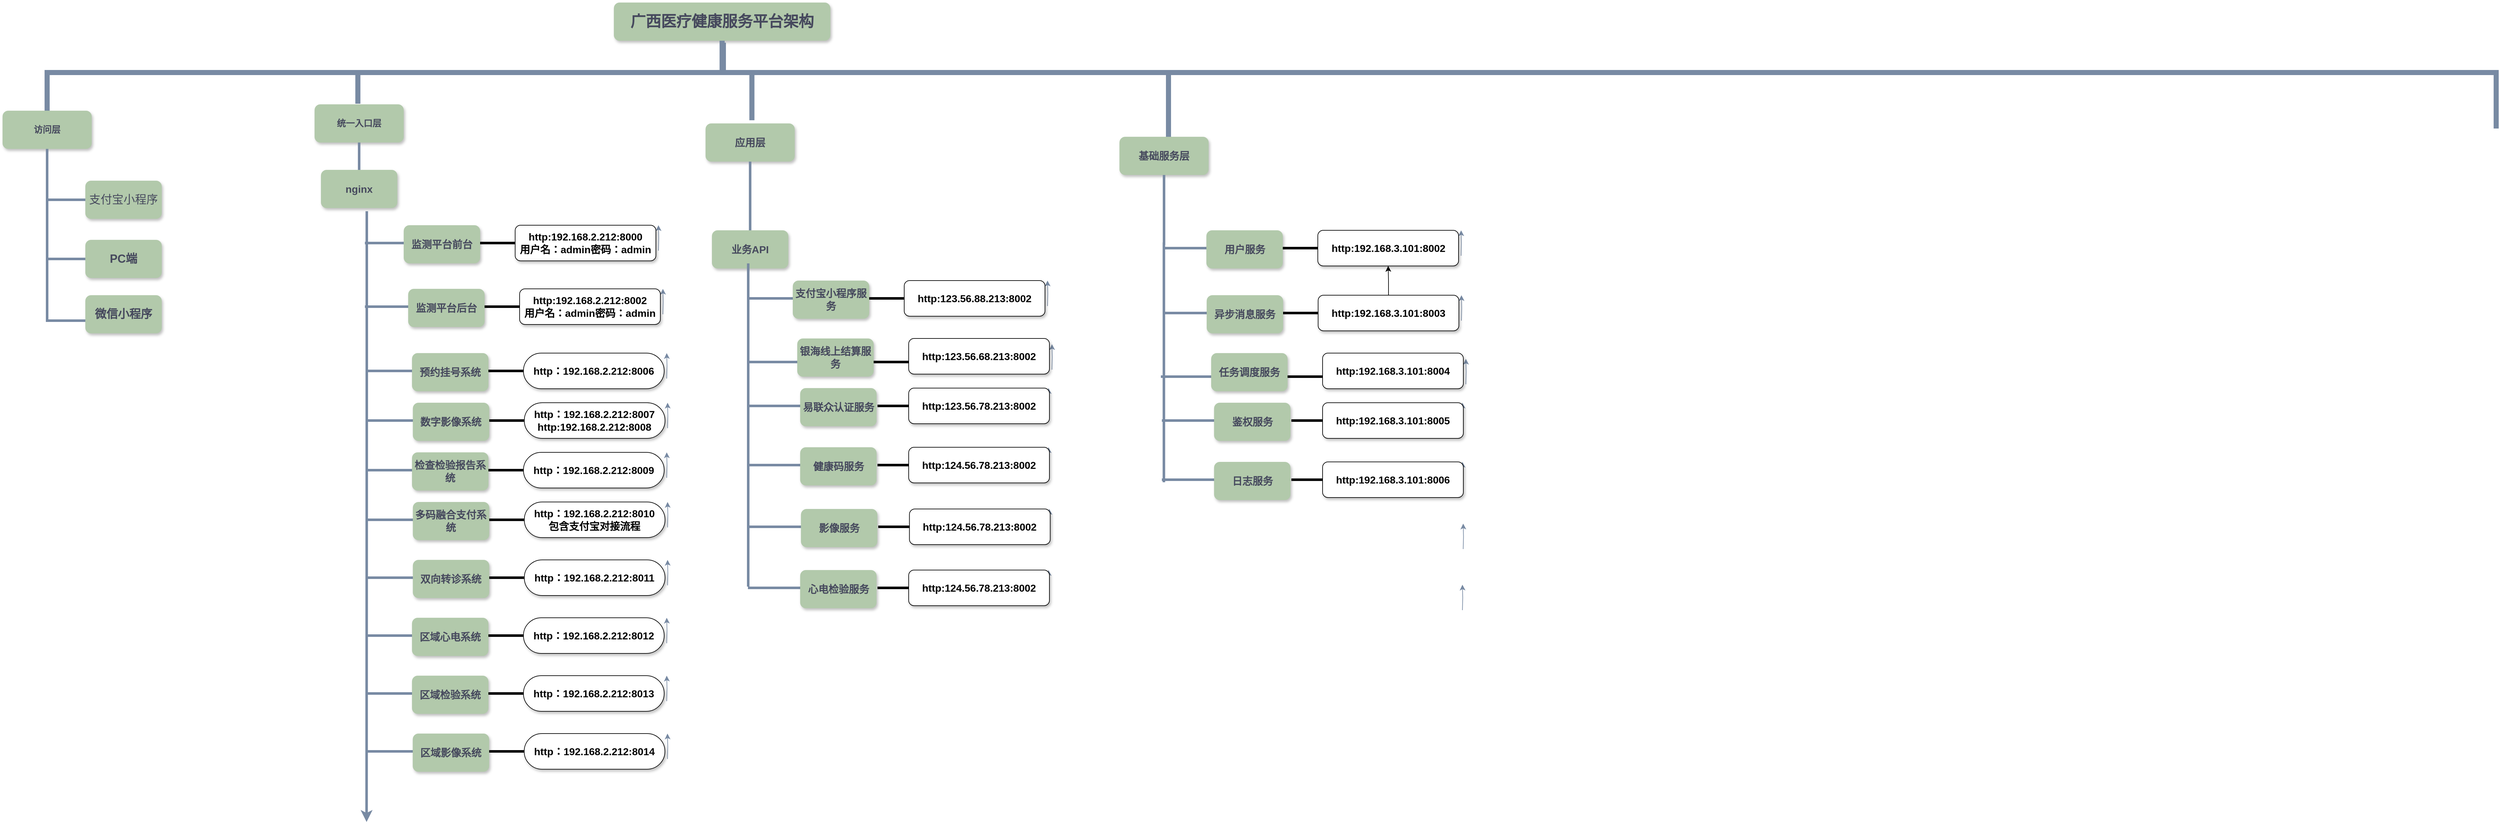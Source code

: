 <mxfile version="13.9.9" type="github">
  <diagram name="Page-1" id="64c3da0e-402f-94eb-ee01-a36477274f13">
    <mxGraphModel dx="2844" dy="1524" grid="1" gridSize="13" guides="1" tooltips="1" connect="1" arrows="1" fold="1" page="1" pageScale="1" pageWidth="1169" pageHeight="826" math="0" shadow="0">
      <root>
        <mxCell id="0" />
        <mxCell id="1" parent="0" />
        <mxCell id="2" value="广西医疗健康服务平台架构" style="whiteSpace=wrap;rounded=1;shadow=1;fillColor=#B2C9AB;strokeColor=none;fontColor=#46495D;fontStyle=1;fontSize=24" parent="1" vertex="1">
          <mxGeometry x="1000" y="10" width="340" height="60" as="geometry" />
        </mxCell>
        <mxCell id="3" value="访问层" style="whiteSpace=wrap;rounded=1;fillColor=#B2C9AB;strokeColor=none;shadow=1;fontColor=#46495D;fontStyle=1;fontSize=14" parent="1" vertex="1">
          <mxGeometry x="40" y="180" width="140" height="60" as="geometry" />
        </mxCell>
        <mxCell id="4" value="统一入口层" style="whiteSpace=wrap;rounded=1;fillColor=#B2C9AB;strokeColor=none;shadow=1;fontColor=#46495D;fontStyle=1;fontSize=14" parent="1" vertex="1">
          <mxGeometry x="530" y="170.0" width="140" height="60" as="geometry" />
        </mxCell>
        <mxCell id="23" value="支付宝小程序" style="whiteSpace=wrap;rounded=1;fillColor=#B2C9AB;strokeColor=none;shadow=1;fontColor=#46495D;fontStyle=0;fontSize=18;" parent="1" vertex="1">
          <mxGeometry x="170.0" y="290.0" width="120" height="60" as="geometry" />
        </mxCell>
        <mxCell id="24" value="PC端" style="whiteSpace=wrap;rounded=1;fillColor=#B2C9AB;strokeColor=none;shadow=1;fontColor=#46495D;fontStyle=1;fontSize=18;" parent="1" vertex="1">
          <mxGeometry x="170.0" y="383.0" width="120" height="60" as="geometry" />
        </mxCell>
        <mxCell id="26" value="微信小程序" style="whiteSpace=wrap;rounded=1;fillColor=#B2C9AB;strokeColor=none;shadow=1;fontColor=#46495D;fontStyle=1;fontSize=18;" parent="1" vertex="1">
          <mxGeometry x="170.0" y="470.0" width="120" height="60" as="geometry" />
        </mxCell>
        <mxCell id="43" value="nginx" style="whiteSpace=wrap;rounded=1;fillColor=#B2C9AB;strokeColor=none;shadow=1;fontColor=#46495D;fontStyle=1;fontSize=16;" parent="1" vertex="1">
          <mxGeometry x="540.0" y="273.0" width="120" height="60" as="geometry" />
        </mxCell>
        <mxCell id="103" value="" style="edgeStyle=elbowEdgeStyle;elbow=vertical;rounded=0;fontColor=#46495D;endArrow=none;endFill=0;strokeWidth=4;strokeColor=#788AA3;" parent="1" source="3" edge="1">
          <mxGeometry width="100" height="100" relative="1" as="geometry">
            <mxPoint x="20" y="290" as="sourcePoint" />
            <mxPoint x="110" y="360" as="targetPoint" />
          </mxGeometry>
        </mxCell>
        <mxCell id="105" value="" style="edgeStyle=elbowEdgeStyle;elbow=horizontal;rounded=0;fontColor=#46495D;endArrow=none;endFill=0;strokeWidth=4;strokeColor=#788AA3;" parent="1" target="23" edge="1">
          <mxGeometry width="100" height="100" relative="1" as="geometry">
            <mxPoint x="110" y="360" as="sourcePoint" />
            <mxPoint x="110" y="380" as="targetPoint" />
            <Array as="points">
              <mxPoint x="110" y="430" />
              <mxPoint x="50" y="380" />
            </Array>
          </mxGeometry>
        </mxCell>
        <mxCell id="106" value="" style="edgeStyle=elbowEdgeStyle;elbow=horizontal;rounded=0;fontColor=#46495D;endArrow=none;endFill=0;strokeWidth=4;strokeColor=#788AA3;" parent="1" target="24" edge="1">
          <mxGeometry width="100" height="100" relative="1" as="geometry">
            <mxPoint x="110" y="360" as="sourcePoint" />
            <mxPoint x="80" y="440" as="targetPoint" />
            <Array as="points">
              <mxPoint x="110" y="480" />
              <mxPoint x="50" y="400" />
            </Array>
          </mxGeometry>
        </mxCell>
        <mxCell id="109" value="" style="edgeStyle=elbowEdgeStyle;elbow=horizontal;rounded=0;fontColor=#46495D;endArrow=none;endFill=0;strokeWidth=4;strokeColor=#788AA3;" parent="1" target="26" edge="1">
          <mxGeometry width="100" height="100" relative="1" as="geometry">
            <mxPoint x="110" y="340" as="sourcePoint" />
            <mxPoint x="100" y="460" as="targetPoint" />
            <Array as="points">
              <mxPoint x="110" y="510" />
              <mxPoint x="50" y="410" />
            </Array>
          </mxGeometry>
        </mxCell>
        <mxCell id="116" value="" style="edgeStyle=elbowEdgeStyle;elbow=vertical;rounded=0;fontColor=#46495D;endArrow=none;endFill=0;strokeWidth=4;strokeColor=#788AA3;" parent="1" source="4" target="43" edge="1">
          <mxGeometry width="100" height="100" relative="1" as="geometry">
            <mxPoint x="240" y="240.0" as="sourcePoint" />
            <mxPoint x="140" y="310" as="targetPoint" />
          </mxGeometry>
        </mxCell>
        <mxCell id="D-E3E2ECpoi-iPH8ubSQ-251" value="" style="edgeStyle=orthogonalEdgeStyle;curved=0;rounded=1;sketch=0;orthogonalLoop=1;jettySize=auto;html=1;strokeColor=#788AA3;fillColor=#B2C9AB;fontSize=18;fontColor=#46495D;" parent="1" edge="1">
          <mxGeometry relative="1" as="geometry">
            <mxPoint x="1070.0" y="400" as="sourcePoint" />
            <mxPoint x="1070.0" y="360" as="targetPoint" />
          </mxGeometry>
        </mxCell>
        <mxCell id="229" value="" style="edgeStyle=elbowEdgeStyle;elbow=vertical;rounded=0;fontColor=#46495D;endArrow=none;endFill=0;strokeWidth=8;strokeColor=#788AA3;" parent="1" source="2" target="3" edge="1">
          <mxGeometry width="100" height="100" relative="1" as="geometry">
            <mxPoint x="540" y="140" as="sourcePoint" />
            <mxPoint x="640" y="40" as="targetPoint" />
            <Array as="points">
              <mxPoint x="637" y="120" />
            </Array>
          </mxGeometry>
        </mxCell>
        <mxCell id="234" value="" style="edgeStyle=elbowEdgeStyle;elbow=vertical;rounded=0;fontColor=#46495D;endArrow=none;endFill=0;strokeWidth=8;strokeColor=#788AA3;" parent="1" edge="1">
          <mxGeometry width="100" height="100" relative="1" as="geometry">
            <mxPoint x="1172" y="73" as="sourcePoint" />
            <mxPoint x="3956" y="208" as="targetPoint" />
            <Array as="points">
              <mxPoint x="1926" y="120" />
              <mxPoint x="2537" y="133" />
              <mxPoint x="2836" y="123" />
              <mxPoint x="1679" y="123" />
            </Array>
          </mxGeometry>
        </mxCell>
        <mxCell id="D-E3E2ECpoi-iPH8ubSQ-250" value="" style="edgeStyle=elbowEdgeStyle;elbow=vertical;rounded=0;fontColor=#46495D;endArrow=none;endFill=0;strokeWidth=8;strokeColor=#788AA3;" parent="1" edge="1">
          <mxGeometry width="100" height="100" relative="1" as="geometry">
            <mxPoint x="598" y="117" as="sourcePoint" />
            <mxPoint x="598" y="169" as="targetPoint" />
          </mxGeometry>
        </mxCell>
        <mxCell id="D-E3E2ECpoi-iPH8ubSQ-332" style="edgeStyle=orthogonalEdgeStyle;curved=0;rounded=1;sketch=0;orthogonalLoop=1;jettySize=auto;html=1;strokeColor=#788AA3;strokeWidth=4;fillColor=#B2C9AB;fontSize=16;fontColor=#46495D;" parent="1" edge="1">
          <mxGeometry relative="1" as="geometry">
            <mxPoint x="611.67" y="1298" as="targetPoint" />
            <mxPoint x="612" y="338" as="sourcePoint" />
            <Array as="points">
              <mxPoint x="612" y="585" />
              <mxPoint x="612" y="585" />
            </Array>
          </mxGeometry>
        </mxCell>
        <mxCell id="D-E3E2ECpoi-iPH8ubSQ-258" value="" style="line;strokeWidth=4;html=1;perimeter=backbonePerimeter;points=[];outlineConnect=0;rounded=0;sketch=0;fillColor=#B2C9AB;fontSize=16;fontColor=#46495D;strokeColor=#788AA3;" parent="1" vertex="1">
          <mxGeometry x="609" y="383" width="104" height="10" as="geometry" />
        </mxCell>
        <mxCell id="D-E3E2ECpoi-iPH8ubSQ-263" value="监测平台前台" style="whiteSpace=wrap;rounded=1;fillColor=#B2C9AB;strokeColor=none;shadow=1;fontColor=#46495D;fontStyle=1;fontSize=16;" parent="1" vertex="1">
          <mxGeometry x="670.0" y="360.0" width="120" height="60" as="geometry" />
        </mxCell>
        <mxCell id="D-E3E2ECpoi-iPH8ubSQ-266" value="" style="line;strokeWidth=4;html=1;perimeter=backbonePerimeter;points=[];outlineConnect=0;rounded=0;sketch=0;fillColor=#B2C9AB;fontSize=16;fontColor=#46495D;" parent="1" vertex="1">
          <mxGeometry x="790" y="383" width="81" height="10" as="geometry" />
        </mxCell>
        <mxCell id="D-E3E2ECpoi-iPH8ubSQ-267" value="http:192.168.2.212:8000&#xa;用户名：admin密码：admin" style="whiteSpace=wrap;rounded=1;shadow=1;fontStyle=1;fontSize=16;" parent="1" vertex="1">
          <mxGeometry x="845" y="360" width="221" height="56" as="geometry" />
        </mxCell>
        <mxCell id="D-E3E2ECpoi-iPH8ubSQ-269" value="" style="edgeStyle=orthogonalEdgeStyle;curved=0;rounded=1;sketch=0;orthogonalLoop=1;jettySize=auto;html=1;strokeColor=#788AA3;fillColor=#B2C9AB;fontSize=18;fontColor=#46495D;" parent="1" edge="1">
          <mxGeometry relative="1" as="geometry">
            <mxPoint x="1077.0" y="500" as="sourcePoint" />
            <mxPoint x="1077.0" y="460" as="targetPoint" />
          </mxGeometry>
        </mxCell>
        <mxCell id="D-E3E2ECpoi-iPH8ubSQ-270" value="" style="line;strokeWidth=4;html=1;perimeter=backbonePerimeter;points=[];outlineConnect=0;rounded=0;sketch=0;fillColor=#B2C9AB;fontSize=16;fontColor=#46495D;strokeColor=#788AA3;" parent="1" vertex="1">
          <mxGeometry x="609" y="483" width="104" height="10" as="geometry" />
        </mxCell>
        <mxCell id="D-E3E2ECpoi-iPH8ubSQ-271" value="监测平台后台" style="whiteSpace=wrap;rounded=1;fillColor=#B2C9AB;strokeColor=none;shadow=1;fontColor=#46495D;fontStyle=1;fontSize=16;" parent="1" vertex="1">
          <mxGeometry x="677.0" y="460.0" width="120" height="60" as="geometry" />
        </mxCell>
        <mxCell id="D-E3E2ECpoi-iPH8ubSQ-272" value="" style="line;strokeWidth=4;html=1;perimeter=backbonePerimeter;points=[];outlineConnect=0;rounded=0;sketch=0;fillColor=#B2C9AB;fontSize=16;fontColor=#46495D;" parent="1" vertex="1">
          <mxGeometry x="797" y="483" width="81" height="10" as="geometry" />
        </mxCell>
        <mxCell id="D-E3E2ECpoi-iPH8ubSQ-273" value="http:192.168.2.212:8002&#xa;用户名：admin密码：admin" style="whiteSpace=wrap;rounded=1;shadow=1;fontStyle=1;fontSize=16;" parent="1" vertex="1">
          <mxGeometry x="852" y="460" width="221" height="56" as="geometry" />
        </mxCell>
        <mxCell id="D-E3E2ECpoi-iPH8ubSQ-295" value="" style="edgeStyle=orthogonalEdgeStyle;curved=0;rounded=1;sketch=0;orthogonalLoop=1;jettySize=auto;html=1;strokeColor=#788AA3;fillColor=#B2C9AB;fontSize=18;fontColor=#46495D;" parent="1" edge="1">
          <mxGeometry relative="1" as="geometry">
            <mxPoint x="1083.0" y="601.0" as="sourcePoint" />
            <mxPoint x="1083.0" y="561.0" as="targetPoint" />
          </mxGeometry>
        </mxCell>
        <mxCell id="D-E3E2ECpoi-iPH8ubSQ-296" value="" style="line;strokeWidth=4;html=1;perimeter=backbonePerimeter;points=[];outlineConnect=0;rounded=0;sketch=0;fillColor=#B2C9AB;fontSize=16;fontColor=#46495D;strokeColor=#788AA3;" parent="1" vertex="1">
          <mxGeometry x="611.0" y="584" width="97" height="10" as="geometry" />
        </mxCell>
        <mxCell id="D-E3E2ECpoi-iPH8ubSQ-297" value="预约挂号系统" style="whiteSpace=wrap;rounded=1;fillColor=#B2C9AB;strokeColor=none;shadow=1;fontColor=#46495D;fontStyle=1;fontSize=16;" parent="1" vertex="1">
          <mxGeometry x="683.0" y="561.0" width="120" height="60" as="geometry" />
        </mxCell>
        <mxCell id="D-E3E2ECpoi-iPH8ubSQ-298" value="" style="line;strokeWidth=4;html=1;perimeter=backbonePerimeter;points=[];outlineConnect=0;rounded=0;sketch=0;fillColor=#B2C9AB;fontSize=16;fontColor=#46495D;" parent="1" vertex="1">
          <mxGeometry x="803.0" y="584" width="81" height="10" as="geometry" />
        </mxCell>
        <mxCell id="D-E3E2ECpoi-iPH8ubSQ-299" value="http：192.168.2.212:8006" style="whiteSpace=wrap;rounded=1;shadow=1;fontStyle=1;fontSize=16;arcSize=50;" parent="1" vertex="1">
          <mxGeometry x="858.0" y="561" width="221" height="56" as="geometry" />
        </mxCell>
        <mxCell id="D-E3E2ECpoi-iPH8ubSQ-303" value="" style="edgeStyle=orthogonalEdgeStyle;curved=0;rounded=1;sketch=0;orthogonalLoop=1;jettySize=auto;html=1;strokeColor=#788AA3;fillColor=#B2C9AB;fontSize=18;fontColor=#46495D;" parent="1" edge="1">
          <mxGeometry relative="1" as="geometry">
            <mxPoint x="1084.34" y="679.0" as="sourcePoint" />
            <mxPoint x="1084.34" y="639.0" as="targetPoint" />
          </mxGeometry>
        </mxCell>
        <mxCell id="D-E3E2ECpoi-iPH8ubSQ-304" value="" style="line;strokeWidth=4;html=1;perimeter=backbonePerimeter;points=[];outlineConnect=0;rounded=0;sketch=0;fillColor=#B2C9AB;fontSize=16;fontColor=#46495D;strokeColor=#788AA3;" parent="1" vertex="1">
          <mxGeometry x="612.34" y="662" width="97" height="10" as="geometry" />
        </mxCell>
        <mxCell id="D-E3E2ECpoi-iPH8ubSQ-305" value="数字影像系统" style="whiteSpace=wrap;rounded=1;fillColor=#B2C9AB;strokeColor=none;shadow=1;fontColor=#46495D;fontStyle=1;fontSize=16;" parent="1" vertex="1">
          <mxGeometry x="684.34" y="639.0" width="120" height="60" as="geometry" />
        </mxCell>
        <mxCell id="D-E3E2ECpoi-iPH8ubSQ-306" value="" style="line;strokeWidth=4;html=1;perimeter=backbonePerimeter;points=[];outlineConnect=0;rounded=0;sketch=0;fillColor=#B2C9AB;fontSize=16;fontColor=#46495D;" parent="1" vertex="1">
          <mxGeometry x="804.34" y="662" width="81" height="10" as="geometry" />
        </mxCell>
        <mxCell id="D-E3E2ECpoi-iPH8ubSQ-307" value="http：192.168.2.212:8007&#xa;http:192.168.2.212:8008" style="whiteSpace=wrap;rounded=1;shadow=1;fontStyle=1;fontSize=16;arcSize=50;" parent="1" vertex="1">
          <mxGeometry x="859.34" y="639" width="221" height="56" as="geometry" />
        </mxCell>
        <mxCell id="D-E3E2ECpoi-iPH8ubSQ-310" value="" style="edgeStyle=orthogonalEdgeStyle;curved=0;rounded=1;sketch=0;orthogonalLoop=1;jettySize=auto;html=1;strokeColor=#788AA3;fillColor=#B2C9AB;fontSize=18;fontColor=#46495D;" parent="1" edge="1">
          <mxGeometry relative="1" as="geometry">
            <mxPoint x="1083.0" y="757.0" as="sourcePoint" />
            <mxPoint x="1083.0" y="717.0" as="targetPoint" />
          </mxGeometry>
        </mxCell>
        <mxCell id="D-E3E2ECpoi-iPH8ubSQ-311" value="" style="line;strokeWidth=4;html=1;perimeter=backbonePerimeter;points=[];outlineConnect=0;rounded=0;sketch=0;fillColor=#B2C9AB;fontSize=16;fontColor=#46495D;strokeColor=#788AA3;" parent="1" vertex="1">
          <mxGeometry x="611.0" y="740" width="97" height="10" as="geometry" />
        </mxCell>
        <mxCell id="D-E3E2ECpoi-iPH8ubSQ-312" value="检查检验报告系统" style="whiteSpace=wrap;rounded=1;fillColor=#B2C9AB;strokeColor=none;shadow=1;fontColor=#46495D;fontStyle=1;fontSize=16;" parent="1" vertex="1">
          <mxGeometry x="683.0" y="717.0" width="120" height="60" as="geometry" />
        </mxCell>
        <mxCell id="D-E3E2ECpoi-iPH8ubSQ-313" value="" style="line;strokeWidth=4;html=1;perimeter=backbonePerimeter;points=[];outlineConnect=0;rounded=0;sketch=0;fillColor=#B2C9AB;fontSize=16;fontColor=#46495D;" parent="1" vertex="1">
          <mxGeometry x="803.0" y="740" width="81" height="10" as="geometry" />
        </mxCell>
        <mxCell id="D-E3E2ECpoi-iPH8ubSQ-314" value="http：192.168.2.212:8009" style="whiteSpace=wrap;rounded=1;shadow=1;fontStyle=1;fontSize=16;arcSize=50;" parent="1" vertex="1">
          <mxGeometry x="858.0" y="717" width="221" height="56" as="geometry" />
        </mxCell>
        <mxCell id="D-E3E2ECpoi-iPH8ubSQ-317" value="" style="edgeStyle=orthogonalEdgeStyle;curved=0;rounded=1;sketch=0;orthogonalLoop=1;jettySize=auto;html=1;strokeColor=#788AA3;fillColor=#B2C9AB;fontSize=18;fontColor=#46495D;" parent="1" edge="1">
          <mxGeometry relative="1" as="geometry">
            <mxPoint x="1084.34" y="835.0" as="sourcePoint" />
            <mxPoint x="1084.34" y="795.0" as="targetPoint" />
          </mxGeometry>
        </mxCell>
        <mxCell id="D-E3E2ECpoi-iPH8ubSQ-318" value="" style="line;strokeWidth=4;html=1;perimeter=backbonePerimeter;points=[];outlineConnect=0;rounded=0;sketch=0;fillColor=#B2C9AB;fontSize=16;fontColor=#46495D;strokeColor=#788AA3;" parent="1" vertex="1">
          <mxGeometry x="612.34" y="818" width="97" height="10" as="geometry" />
        </mxCell>
        <mxCell id="D-E3E2ECpoi-iPH8ubSQ-319" value="多码融合支付系统" style="whiteSpace=wrap;rounded=1;fillColor=#B2C9AB;strokeColor=none;shadow=1;fontColor=#46495D;fontStyle=1;fontSize=16;" parent="1" vertex="1">
          <mxGeometry x="684.34" y="795" width="120" height="60" as="geometry" />
        </mxCell>
        <mxCell id="D-E3E2ECpoi-iPH8ubSQ-320" value="" style="line;strokeWidth=4;html=1;perimeter=backbonePerimeter;points=[];outlineConnect=0;rounded=0;sketch=0;fillColor=#B2C9AB;fontSize=16;fontColor=#46495D;" parent="1" vertex="1">
          <mxGeometry x="804.34" y="818" width="81" height="10" as="geometry" />
        </mxCell>
        <mxCell id="D-E3E2ECpoi-iPH8ubSQ-321" value="http：192.168.2.212:8010&#xa;包含支付宝对接流程" style="whiteSpace=wrap;rounded=1;shadow=1;fontStyle=1;fontSize=16;arcSize=50;" parent="1" vertex="1">
          <mxGeometry x="859.34" y="795" width="221" height="56" as="geometry" />
        </mxCell>
        <mxCell id="D-E3E2ECpoi-iPH8ubSQ-322" value="" style="edgeStyle=orthogonalEdgeStyle;curved=0;rounded=1;sketch=0;orthogonalLoop=1;jettySize=auto;html=1;strokeColor=#788AA3;fillColor=#B2C9AB;fontSize=18;fontColor=#46495D;" parent="1" edge="1">
          <mxGeometry relative="1" as="geometry">
            <mxPoint x="1084.34" y="926.0" as="sourcePoint" />
            <mxPoint x="1084.34" y="886.0" as="targetPoint" />
          </mxGeometry>
        </mxCell>
        <mxCell id="D-E3E2ECpoi-iPH8ubSQ-323" value="" style="line;strokeWidth=4;html=1;perimeter=backbonePerimeter;points=[];outlineConnect=0;rounded=0;sketch=0;fillColor=#B2C9AB;fontSize=16;fontColor=#46495D;strokeColor=#788AA3;" parent="1" vertex="1">
          <mxGeometry x="612.34" y="909" width="97" height="10" as="geometry" />
        </mxCell>
        <mxCell id="D-E3E2ECpoi-iPH8ubSQ-324" value="双向转诊系统" style="whiteSpace=wrap;rounded=1;fillColor=#B2C9AB;strokeColor=none;shadow=1;fontColor=#46495D;fontStyle=1;fontSize=16;" parent="1" vertex="1">
          <mxGeometry x="684.34" y="886" width="120" height="60" as="geometry" />
        </mxCell>
        <mxCell id="D-E3E2ECpoi-iPH8ubSQ-325" value="" style="line;strokeWidth=4;html=1;perimeter=backbonePerimeter;points=[];outlineConnect=0;rounded=0;sketch=0;fillColor=#B2C9AB;fontSize=16;fontColor=#46495D;" parent="1" vertex="1">
          <mxGeometry x="804.34" y="909" width="81" height="10" as="geometry" />
        </mxCell>
        <mxCell id="D-E3E2ECpoi-iPH8ubSQ-326" value="http：192.168.2.212:8011" style="whiteSpace=wrap;rounded=1;shadow=1;fontStyle=1;fontSize=16;arcSize=50;" parent="1" vertex="1">
          <mxGeometry x="859.34" y="886" width="221" height="56" as="geometry" />
        </mxCell>
        <mxCell id="D-E3E2ECpoi-iPH8ubSQ-327" value="" style="edgeStyle=orthogonalEdgeStyle;curved=0;rounded=1;sketch=0;orthogonalLoop=1;jettySize=auto;html=1;strokeColor=#788AA3;fillColor=#B2C9AB;fontSize=18;fontColor=#46495D;" parent="1" edge="1">
          <mxGeometry relative="1" as="geometry">
            <mxPoint x="1083.0" y="1017.0" as="sourcePoint" />
            <mxPoint x="1083.0" y="977.0" as="targetPoint" />
          </mxGeometry>
        </mxCell>
        <mxCell id="D-E3E2ECpoi-iPH8ubSQ-328" value="" style="line;strokeWidth=4;html=1;perimeter=backbonePerimeter;points=[];outlineConnect=0;rounded=0;sketch=0;fillColor=#B2C9AB;fontSize=16;fontColor=#46495D;strokeColor=#788AA3;" parent="1" vertex="1">
          <mxGeometry x="611.0" y="1000" width="97" height="10" as="geometry" />
        </mxCell>
        <mxCell id="D-E3E2ECpoi-iPH8ubSQ-329" value="区域心电系统" style="whiteSpace=wrap;rounded=1;fillColor=#B2C9AB;strokeColor=none;shadow=1;fontColor=#46495D;fontStyle=1;fontSize=16;" parent="1" vertex="1">
          <mxGeometry x="683.0" y="977" width="120" height="60" as="geometry" />
        </mxCell>
        <mxCell id="D-E3E2ECpoi-iPH8ubSQ-330" value="" style="line;strokeWidth=4;html=1;perimeter=backbonePerimeter;points=[];outlineConnect=0;rounded=0;sketch=0;fillColor=#B2C9AB;fontSize=16;fontColor=#46495D;" parent="1" vertex="1">
          <mxGeometry x="803.0" y="1000" width="81" height="10" as="geometry" />
        </mxCell>
        <mxCell id="D-E3E2ECpoi-iPH8ubSQ-331" value="http：192.168.2.212:8012" style="whiteSpace=wrap;rounded=1;shadow=1;fontStyle=1;fontSize=16;arcSize=50;" parent="1" vertex="1">
          <mxGeometry x="858.0" y="977" width="221" height="56" as="geometry" />
        </mxCell>
        <mxCell id="D-E3E2ECpoi-iPH8ubSQ-333" value="" style="edgeStyle=orthogonalEdgeStyle;curved=0;rounded=1;sketch=0;orthogonalLoop=1;jettySize=auto;html=1;strokeColor=#788AA3;fillColor=#B2C9AB;fontSize=18;fontColor=#46495D;" parent="1" edge="1">
          <mxGeometry relative="1" as="geometry">
            <mxPoint x="1083.0" y="1108.0" as="sourcePoint" />
            <mxPoint x="1083.0" y="1068.0" as="targetPoint" />
          </mxGeometry>
        </mxCell>
        <mxCell id="D-E3E2ECpoi-iPH8ubSQ-334" value="" style="line;strokeWidth=4;html=1;perimeter=backbonePerimeter;points=[];outlineConnect=0;rounded=0;sketch=0;fillColor=#B2C9AB;fontSize=16;fontColor=#46495D;strokeColor=#788AA3;" parent="1" vertex="1">
          <mxGeometry x="611.0" y="1091" width="97" height="10" as="geometry" />
        </mxCell>
        <mxCell id="D-E3E2ECpoi-iPH8ubSQ-335" value="区域检验系统" style="whiteSpace=wrap;rounded=1;fillColor=#B2C9AB;strokeColor=none;shadow=1;fontColor=#46495D;fontStyle=1;fontSize=16;" parent="1" vertex="1">
          <mxGeometry x="683.0" y="1068" width="120" height="60" as="geometry" />
        </mxCell>
        <mxCell id="D-E3E2ECpoi-iPH8ubSQ-336" value="" style="line;strokeWidth=4;html=1;perimeter=backbonePerimeter;points=[];outlineConnect=0;rounded=0;sketch=0;fillColor=#B2C9AB;fontSize=16;fontColor=#46495D;" parent="1" vertex="1">
          <mxGeometry x="803.0" y="1091" width="81" height="10" as="geometry" />
        </mxCell>
        <mxCell id="D-E3E2ECpoi-iPH8ubSQ-337" value="http：192.168.2.212:8013" style="whiteSpace=wrap;rounded=1;shadow=1;fontStyle=1;fontSize=16;arcSize=50;" parent="1" vertex="1">
          <mxGeometry x="858.0" y="1068" width="221" height="56" as="geometry" />
        </mxCell>
        <mxCell id="D-E3E2ECpoi-iPH8ubSQ-343" value="" style="edgeStyle=orthogonalEdgeStyle;curved=0;rounded=1;sketch=0;orthogonalLoop=1;jettySize=auto;html=1;strokeColor=#788AA3;fillColor=#B2C9AB;fontSize=18;fontColor=#46495D;" parent="1" edge="1">
          <mxGeometry relative="1" as="geometry">
            <mxPoint x="1084.17" y="1199.0" as="sourcePoint" />
            <mxPoint x="1084.17" y="1159.0" as="targetPoint" />
          </mxGeometry>
        </mxCell>
        <mxCell id="D-E3E2ECpoi-iPH8ubSQ-344" value="" style="line;strokeWidth=4;html=1;perimeter=backbonePerimeter;points=[];outlineConnect=0;rounded=0;sketch=0;fillColor=#B2C9AB;fontSize=16;fontColor=#46495D;strokeColor=#788AA3;" parent="1" vertex="1">
          <mxGeometry x="612.17" y="1182" width="97" height="10" as="geometry" />
        </mxCell>
        <mxCell id="D-E3E2ECpoi-iPH8ubSQ-345" value="区域影像系统" style="whiteSpace=wrap;rounded=1;fillColor=#B2C9AB;strokeColor=none;shadow=1;fontColor=#46495D;fontStyle=1;fontSize=16;" parent="1" vertex="1">
          <mxGeometry x="684.17" y="1159" width="120" height="60" as="geometry" />
        </mxCell>
        <mxCell id="D-E3E2ECpoi-iPH8ubSQ-346" value="" style="line;strokeWidth=4;html=1;perimeter=backbonePerimeter;points=[];outlineConnect=0;rounded=0;sketch=0;fillColor=#B2C9AB;fontSize=16;fontColor=#46495D;" parent="1" vertex="1">
          <mxGeometry x="804.17" y="1182" width="81" height="10" as="geometry" />
        </mxCell>
        <mxCell id="D-E3E2ECpoi-iPH8ubSQ-347" value="http：192.168.2.212:8014" style="whiteSpace=wrap;rounded=1;shadow=1;fontStyle=1;fontSize=16;arcSize=50;" parent="1" vertex="1">
          <mxGeometry x="859.17" y="1159" width="221" height="56" as="geometry" />
        </mxCell>
        <mxCell id="D-E3E2ECpoi-iPH8ubSQ-348" value="应用层" style="whiteSpace=wrap;rounded=1;fillColor=#B2C9AB;strokeColor=none;shadow=1;fontColor=#46495D;fontStyle=1;fontSize=16;" parent="1" vertex="1">
          <mxGeometry x="1144" y="200.0" width="140" height="60" as="geometry" />
        </mxCell>
        <mxCell id="D-E3E2ECpoi-iPH8ubSQ-349" value="业务API" style="whiteSpace=wrap;rounded=1;fillColor=#B2C9AB;strokeColor=none;shadow=1;fontColor=#46495D;fontStyle=1;fontSize=16;" parent="1" vertex="1">
          <mxGeometry x="1154.0" y="368.0" width="120" height="60" as="geometry" />
        </mxCell>
        <mxCell id="D-E3E2ECpoi-iPH8ubSQ-350" value="" style="edgeStyle=elbowEdgeStyle;elbow=vertical;rounded=0;fontColor=#46495D;endArrow=none;endFill=0;strokeWidth=4;strokeColor=#788AA3;" parent="1" source="D-E3E2ECpoi-iPH8ubSQ-348" target="D-E3E2ECpoi-iPH8ubSQ-349" edge="1">
          <mxGeometry width="100" height="100" relative="1" as="geometry">
            <mxPoint x="851" y="327.0" as="sourcePoint" />
            <mxPoint x="751" y="397" as="targetPoint" />
          </mxGeometry>
        </mxCell>
        <mxCell id="D-E3E2ECpoi-iPH8ubSQ-351" value="" style="edgeStyle=orthogonalEdgeStyle;curved=0;rounded=1;sketch=0;orthogonalLoop=1;jettySize=auto;html=1;strokeColor=#788AA3;fillColor=#B2C9AB;fontSize=18;fontColor=#46495D;" parent="1" edge="1">
          <mxGeometry relative="1" as="geometry">
            <mxPoint x="1681.0" y="487" as="sourcePoint" />
            <mxPoint x="1681.0" y="447" as="targetPoint" />
          </mxGeometry>
        </mxCell>
        <mxCell id="D-E3E2ECpoi-iPH8ubSQ-352" value="" style="line;strokeWidth=4;direction=south;html=1;rounded=0;sketch=0;fillColor=#B2C9AB;fontSize=16;fontColor=#46495D;strokeColor=#788AA3;" parent="1" vertex="1">
          <mxGeometry x="1206" y="420" width="10" height="508" as="geometry" />
        </mxCell>
        <mxCell id="D-E3E2ECpoi-iPH8ubSQ-353" value="" style="line;strokeWidth=4;html=1;perimeter=backbonePerimeter;points=[];outlineConnect=0;rounded=0;sketch=0;fillColor=#B2C9AB;fontSize=16;fontColor=#46495D;strokeColor=#788AA3;" parent="1" vertex="1">
          <mxGeometry x="1209" y="470" width="104" height="10" as="geometry" />
        </mxCell>
        <mxCell id="D-E3E2ECpoi-iPH8ubSQ-354" value="支付宝小程序服务" style="whiteSpace=wrap;rounded=1;fillColor=#B2C9AB;strokeColor=none;shadow=1;fontColor=#46495D;fontStyle=1;fontSize=16;" parent="1" vertex="1">
          <mxGeometry x="1281.0" y="447.0" width="120" height="60" as="geometry" />
        </mxCell>
        <mxCell id="D-E3E2ECpoi-iPH8ubSQ-355" value="" style="line;strokeWidth=4;html=1;perimeter=backbonePerimeter;points=[];outlineConnect=0;rounded=0;sketch=0;fillColor=#B2C9AB;fontSize=16;fontColor=#46495D;" parent="1" vertex="1">
          <mxGeometry x="1401" y="470" width="81" height="10" as="geometry" />
        </mxCell>
        <mxCell id="D-E3E2ECpoi-iPH8ubSQ-356" value="http:123.56.88.213:8002" style="whiteSpace=wrap;rounded=1;shadow=1;fontStyle=1;fontSize=16;" parent="1" vertex="1">
          <mxGeometry x="1456" y="447" width="221" height="56" as="geometry" />
        </mxCell>
        <mxCell id="D-E3E2ECpoi-iPH8ubSQ-357" value="" style="edgeStyle=orthogonalEdgeStyle;curved=0;rounded=1;sketch=0;orthogonalLoop=1;jettySize=auto;html=1;strokeColor=#788AA3;fillColor=#B2C9AB;fontSize=18;fontColor=#46495D;" parent="1" edge="1">
          <mxGeometry relative="1" as="geometry">
            <mxPoint x="1688.0" y="587" as="sourcePoint" />
            <mxPoint x="1688.0" y="547" as="targetPoint" />
          </mxGeometry>
        </mxCell>
        <mxCell id="D-E3E2ECpoi-iPH8ubSQ-358" value="" style="line;strokeWidth=4;html=1;perimeter=backbonePerimeter;points=[];outlineConnect=0;rounded=0;sketch=0;fillColor=#B2C9AB;fontSize=16;fontColor=#46495D;strokeColor=#788AA3;" parent="1" vertex="1">
          <mxGeometry x="1209" y="570" width="101" height="10" as="geometry" />
        </mxCell>
        <mxCell id="D-E3E2ECpoi-iPH8ubSQ-359" value="银海线上结算服务" style="whiteSpace=wrap;rounded=1;fillColor=#B2C9AB;strokeColor=none;shadow=1;fontColor=#46495D;fontStyle=1;fontSize=16;" parent="1" vertex="1">
          <mxGeometry x="1288.0" y="538.0" width="120" height="60" as="geometry" />
        </mxCell>
        <mxCell id="D-E3E2ECpoi-iPH8ubSQ-360" value="" style="line;strokeWidth=4;html=1;perimeter=backbonePerimeter;points=[];outlineConnect=0;rounded=0;sketch=0;fillColor=#B2C9AB;fontSize=16;fontColor=#46495D;" parent="1" vertex="1">
          <mxGeometry x="1408" y="570" width="81" height="10" as="geometry" />
        </mxCell>
        <mxCell id="D-E3E2ECpoi-iPH8ubSQ-361" value="http:123.56.68.213:8002" style="whiteSpace=wrap;rounded=1;shadow=1;fontStyle=1;fontSize=16;" parent="1" vertex="1">
          <mxGeometry x="1463" y="538" width="221" height="56" as="geometry" />
        </mxCell>
        <mxCell id="D-E3E2ECpoi-iPH8ubSQ-418" value="" style="line;strokeWidth=8;direction=south;html=1;perimeter=backbonePerimeter;points=[];outlineConnect=0;rounded=0;sketch=0;fontSize=16;fontColor=#46495D;fillColor=#C9C3C6;strokeColor=#788AA3;" parent="1" vertex="1">
          <mxGeometry x="1211.79" y="118" width="10" height="77" as="geometry" />
        </mxCell>
        <mxCell id="D-E3E2ECpoi-iPH8ubSQ-420" value="" style="edgeStyle=orthogonalEdgeStyle;curved=0;rounded=1;sketch=0;orthogonalLoop=1;jettySize=auto;html=1;strokeColor=#788AA3;fillColor=#B2C9AB;fontSize=18;fontColor=#46495D;" parent="1" edge="1">
          <mxGeometry relative="1" as="geometry">
            <mxPoint x="1682.57" y="656" as="sourcePoint" />
            <mxPoint x="1682.57" y="616" as="targetPoint" />
          </mxGeometry>
        </mxCell>
        <mxCell id="D-E3E2ECpoi-iPH8ubSQ-421" value="" style="line;strokeWidth=4;html=1;perimeter=backbonePerimeter;points=[];outlineConnect=0;rounded=0;sketch=0;fillColor=#B2C9AB;fontSize=16;fontColor=#46495D;strokeColor=#788AA3;" parent="1" vertex="1">
          <mxGeometry x="1210.57" y="639" width="104" height="10" as="geometry" />
        </mxCell>
        <mxCell id="D-E3E2ECpoi-iPH8ubSQ-422" value="易联众认证服务" style="whiteSpace=wrap;rounded=1;fillColor=#B2C9AB;strokeColor=none;shadow=1;fontColor=#46495D;fontStyle=1;fontSize=16;" parent="1" vertex="1">
          <mxGeometry x="1292.57" y="616.0" width="120" height="60" as="geometry" />
        </mxCell>
        <mxCell id="D-E3E2ECpoi-iPH8ubSQ-423" value="" style="line;strokeWidth=4;html=1;perimeter=backbonePerimeter;points=[];outlineConnect=0;rounded=0;sketch=0;fillColor=#B2C9AB;fontSize=16;fontColor=#46495D;" parent="1" vertex="1">
          <mxGeometry x="1414" y="639" width="69.57" height="10" as="geometry" />
        </mxCell>
        <mxCell id="D-E3E2ECpoi-iPH8ubSQ-424" value="http:123.56.78.213:8002" style="whiteSpace=wrap;rounded=1;shadow=1;fontStyle=1;fontSize=16;" parent="1" vertex="1">
          <mxGeometry x="1463" y="616" width="221" height="56" as="geometry" />
        </mxCell>
        <mxCell id="D-E3E2ECpoi-iPH8ubSQ-425" value="" style="edgeStyle=orthogonalEdgeStyle;curved=0;rounded=1;sketch=0;orthogonalLoop=1;jettySize=auto;html=1;strokeColor=#788AA3;fillColor=#B2C9AB;fontSize=18;fontColor=#46495D;" parent="1" edge="1">
          <mxGeometry relative="1" as="geometry">
            <mxPoint x="1682.57" y="749" as="sourcePoint" />
            <mxPoint x="1682.57" y="709" as="targetPoint" />
          </mxGeometry>
        </mxCell>
        <mxCell id="D-E3E2ECpoi-iPH8ubSQ-426" value="" style="line;strokeWidth=4;html=1;perimeter=backbonePerimeter;points=[];outlineConnect=0;rounded=0;sketch=0;fillColor=#B2C9AB;fontSize=16;fontColor=#46495D;strokeColor=#788AA3;" parent="1" vertex="1">
          <mxGeometry x="1210.57" y="732" width="104" height="10" as="geometry" />
        </mxCell>
        <mxCell id="D-E3E2ECpoi-iPH8ubSQ-427" value="健康码服务" style="whiteSpace=wrap;rounded=1;fillColor=#B2C9AB;strokeColor=none;shadow=1;fontColor=#46495D;fontStyle=1;fontSize=16;" parent="1" vertex="1">
          <mxGeometry x="1292.57" y="709.0" width="120" height="60" as="geometry" />
        </mxCell>
        <mxCell id="D-E3E2ECpoi-iPH8ubSQ-428" value="" style="line;strokeWidth=4;html=1;perimeter=backbonePerimeter;points=[];outlineConnect=0;rounded=0;sketch=0;fillColor=#B2C9AB;fontSize=16;fontColor=#46495D;" parent="1" vertex="1">
          <mxGeometry x="1414" y="732" width="69.57" height="10" as="geometry" />
        </mxCell>
        <mxCell id="D-E3E2ECpoi-iPH8ubSQ-429" value="http:124.56.78.213:8002" style="whiteSpace=wrap;rounded=1;shadow=1;fontStyle=1;fontSize=16;" parent="1" vertex="1">
          <mxGeometry x="1463" y="709" width="221" height="56" as="geometry" />
        </mxCell>
        <mxCell id="D-E3E2ECpoi-iPH8ubSQ-430" value="" style="edgeStyle=orthogonalEdgeStyle;curved=0;rounded=1;sketch=0;orthogonalLoop=1;jettySize=auto;html=1;strokeColor=#788AA3;fillColor=#B2C9AB;fontSize=18;fontColor=#46495D;" parent="1" edge="1">
          <mxGeometry relative="1" as="geometry">
            <mxPoint x="1683.79" y="846.0" as="sourcePoint" />
            <mxPoint x="1683.79" y="806" as="targetPoint" />
          </mxGeometry>
        </mxCell>
        <mxCell id="D-E3E2ECpoi-iPH8ubSQ-431" value="" style="line;strokeWidth=4;html=1;perimeter=backbonePerimeter;points=[];outlineConnect=0;rounded=0;sketch=0;fillColor=#B2C9AB;fontSize=16;fontColor=#46495D;strokeColor=#788AA3;" parent="1" vertex="1">
          <mxGeometry x="1211.79" y="829" width="104" height="10" as="geometry" />
        </mxCell>
        <mxCell id="D-E3E2ECpoi-iPH8ubSQ-432" value="影像服务" style="whiteSpace=wrap;rounded=1;fillColor=#B2C9AB;strokeColor=none;shadow=1;fontColor=#46495D;fontStyle=1;fontSize=16;" parent="1" vertex="1">
          <mxGeometry x="1293.79" y="806.0" width="120" height="60" as="geometry" />
        </mxCell>
        <mxCell id="D-E3E2ECpoi-iPH8ubSQ-433" value="" style="line;strokeWidth=4;html=1;perimeter=backbonePerimeter;points=[];outlineConnect=0;rounded=0;sketch=0;fillColor=#B2C9AB;fontSize=16;fontColor=#46495D;" parent="1" vertex="1">
          <mxGeometry x="1415.22" y="829" width="69.57" height="10" as="geometry" />
        </mxCell>
        <mxCell id="D-E3E2ECpoi-iPH8ubSQ-434" value="http:124.56.78.213:8002" style="whiteSpace=wrap;rounded=1;shadow=1;fontStyle=1;fontSize=16;" parent="1" vertex="1">
          <mxGeometry x="1464.22" y="806" width="221" height="56" as="geometry" />
        </mxCell>
        <mxCell id="D-E3E2ECpoi-iPH8ubSQ-435" value="" style="edgeStyle=orthogonalEdgeStyle;curved=0;rounded=1;sketch=0;orthogonalLoop=1;jettySize=auto;html=1;strokeColor=#788AA3;fillColor=#B2C9AB;fontSize=18;fontColor=#46495D;" parent="1" edge="1">
          <mxGeometry relative="1" as="geometry">
            <mxPoint x="1682.57" y="942.0" as="sourcePoint" />
            <mxPoint x="1682.57" y="902" as="targetPoint" />
          </mxGeometry>
        </mxCell>
        <mxCell id="D-E3E2ECpoi-iPH8ubSQ-436" value="" style="line;strokeWidth=4;html=1;perimeter=backbonePerimeter;points=[];outlineConnect=0;rounded=0;sketch=0;fillColor=#B2C9AB;fontSize=16;fontColor=#46495D;strokeColor=#788AA3;" parent="1" vertex="1">
          <mxGeometry x="1210.57" y="925" width="104" height="10" as="geometry" />
        </mxCell>
        <mxCell id="D-E3E2ECpoi-iPH8ubSQ-437" value="心电检验服务" style="whiteSpace=wrap;rounded=1;fillColor=#B2C9AB;strokeColor=none;shadow=1;fontColor=#46495D;fontStyle=1;fontSize=16;" parent="1" vertex="1">
          <mxGeometry x="1292.57" y="902.0" width="120" height="60" as="geometry" />
        </mxCell>
        <mxCell id="D-E3E2ECpoi-iPH8ubSQ-438" value="" style="line;strokeWidth=4;html=1;perimeter=backbonePerimeter;points=[];outlineConnect=0;rounded=0;sketch=0;fillColor=#B2C9AB;fontSize=16;fontColor=#46495D;" parent="1" vertex="1">
          <mxGeometry x="1414" y="925" width="69.57" height="10" as="geometry" />
        </mxCell>
        <mxCell id="D-E3E2ECpoi-iPH8ubSQ-439" value="http:124.56.78.213:8002" style="whiteSpace=wrap;rounded=1;shadow=1;fontStyle=1;fontSize=16;" parent="1" vertex="1">
          <mxGeometry x="1463" y="902" width="221" height="56" as="geometry" />
        </mxCell>
        <mxCell id="N0z0GKp-rFA3YgLBOQ30-234" value="基础服务层" style="whiteSpace=wrap;rounded=1;fillColor=#B2C9AB;strokeColor=none;shadow=1;fontColor=#46495D;fontStyle=1;fontSize=16;" vertex="1" parent="1">
          <mxGeometry x="1794" y="221.0" width="140" height="60" as="geometry" />
        </mxCell>
        <mxCell id="N0z0GKp-rFA3YgLBOQ30-236" value="" style="edgeStyle=elbowEdgeStyle;elbow=vertical;rounded=0;fontColor=#46495D;endArrow=none;endFill=0;strokeWidth=4;strokeColor=#788AA3;" edge="1" parent="1" source="N0z0GKp-rFA3YgLBOQ30-234">
          <mxGeometry width="100" height="100" relative="1" as="geometry">
            <mxPoint x="1501" y="350.0" as="sourcePoint" />
            <mxPoint x="1864" y="391" as="targetPoint" />
          </mxGeometry>
        </mxCell>
        <mxCell id="N0z0GKp-rFA3YgLBOQ30-237" value="" style="edgeStyle=orthogonalEdgeStyle;curved=0;rounded=1;sketch=0;orthogonalLoop=1;jettySize=auto;html=1;strokeColor=#788AA3;fillColor=#B2C9AB;fontSize=18;fontColor=#46495D;" edge="1" parent="1">
          <mxGeometry relative="1" as="geometry">
            <mxPoint x="2331.0" y="510" as="sourcePoint" />
            <mxPoint x="2331.0" y="470" as="targetPoint" />
          </mxGeometry>
        </mxCell>
        <mxCell id="N0z0GKp-rFA3YgLBOQ30-238" value="" style="line;strokeWidth=4;direction=south;html=1;rounded=0;sketch=0;fillColor=#B2C9AB;fontSize=16;fontColor=#46495D;strokeColor=#788AA3;" vertex="1" parent="1">
          <mxGeometry x="1858.79" y="387" width="10" height="377" as="geometry" />
        </mxCell>
        <mxCell id="N0z0GKp-rFA3YgLBOQ30-239" value="" style="line;strokeWidth=4;html=1;perimeter=backbonePerimeter;points=[];outlineConnect=0;rounded=0;sketch=0;fillColor=#B2C9AB;fontSize=16;fontColor=#46495D;strokeColor=#788AA3;" vertex="1" parent="1">
          <mxGeometry x="1865" y="493" width="92" height="10" as="geometry" />
        </mxCell>
        <mxCell id="N0z0GKp-rFA3YgLBOQ30-240" value="异步消息服务" style="whiteSpace=wrap;rounded=1;fillColor=#B2C9AB;strokeColor=none;shadow=1;fontColor=#46495D;fontStyle=1;fontSize=16;" vertex="1" parent="1">
          <mxGeometry x="1931.0" y="470.0" width="120" height="60" as="geometry" />
        </mxCell>
        <mxCell id="N0z0GKp-rFA3YgLBOQ30-241" value="" style="line;strokeWidth=4;html=1;perimeter=backbonePerimeter;points=[];outlineConnect=0;rounded=0;sketch=0;fillColor=#B2C9AB;fontSize=16;fontColor=#46495D;" vertex="1" parent="1">
          <mxGeometry x="2051" y="493" width="81" height="10" as="geometry" />
        </mxCell>
        <mxCell id="N0z0GKp-rFA3YgLBOQ30-284" value="" style="edgeStyle=orthogonalEdgeStyle;rounded=0;orthogonalLoop=1;jettySize=auto;html=1;" edge="1" parent="1" source="N0z0GKp-rFA3YgLBOQ30-242" target="N0z0GKp-rFA3YgLBOQ30-283">
          <mxGeometry relative="1" as="geometry" />
        </mxCell>
        <mxCell id="N0z0GKp-rFA3YgLBOQ30-242" value="http:192.168.3.101:8003" style="whiteSpace=wrap;rounded=1;shadow=1;fontStyle=1;fontSize=16;" vertex="1" parent="1">
          <mxGeometry x="2106" y="470" width="221" height="56" as="geometry" />
        </mxCell>
        <mxCell id="N0z0GKp-rFA3YgLBOQ30-243" value="" style="edgeStyle=orthogonalEdgeStyle;curved=0;rounded=1;sketch=0;orthogonalLoop=1;jettySize=auto;html=1;strokeColor=#788AA3;fillColor=#B2C9AB;fontSize=18;fontColor=#46495D;" edge="1" parent="1">
          <mxGeometry relative="1" as="geometry">
            <mxPoint x="2338.0" y="610" as="sourcePoint" />
            <mxPoint x="2338.0" y="570" as="targetPoint" />
          </mxGeometry>
        </mxCell>
        <mxCell id="N0z0GKp-rFA3YgLBOQ30-244" value="" style="line;strokeWidth=4;html=1;perimeter=backbonePerimeter;points=[];outlineConnect=0;rounded=0;sketch=0;fillColor=#B2C9AB;fontSize=16;fontColor=#46495D;strokeColor=#788AA3;" vertex="1" parent="1">
          <mxGeometry x="1859" y="593" width="101" height="10" as="geometry" />
        </mxCell>
        <mxCell id="N0z0GKp-rFA3YgLBOQ30-245" value="任务调度服务" style="whiteSpace=wrap;rounded=1;fillColor=#B2C9AB;strokeColor=none;shadow=1;fontColor=#46495D;fontStyle=1;fontSize=16;" vertex="1" parent="1">
          <mxGeometry x="1938.0" y="561.0" width="120" height="60" as="geometry" />
        </mxCell>
        <mxCell id="N0z0GKp-rFA3YgLBOQ30-246" value="" style="line;strokeWidth=4;html=1;perimeter=backbonePerimeter;points=[];outlineConnect=0;rounded=0;sketch=0;fillColor=#B2C9AB;fontSize=16;fontColor=#46495D;" vertex="1" parent="1">
          <mxGeometry x="2058" y="593" width="81" height="10" as="geometry" />
        </mxCell>
        <mxCell id="N0z0GKp-rFA3YgLBOQ30-247" value="http:192.168.3.101:8004" style="whiteSpace=wrap;rounded=1;shadow=1;fontStyle=1;fontSize=16;" vertex="1" parent="1">
          <mxGeometry x="2113" y="561" width="221" height="56" as="geometry" />
        </mxCell>
        <mxCell id="N0z0GKp-rFA3YgLBOQ30-248" value="" style="edgeStyle=orthogonalEdgeStyle;curved=0;rounded=1;sketch=0;orthogonalLoop=1;jettySize=auto;html=1;strokeColor=#788AA3;fillColor=#B2C9AB;fontSize=18;fontColor=#46495D;" edge="1" parent="1">
          <mxGeometry relative="1" as="geometry">
            <mxPoint x="2332.57" y="679" as="sourcePoint" />
            <mxPoint x="2332.57" y="639" as="targetPoint" />
          </mxGeometry>
        </mxCell>
        <mxCell id="N0z0GKp-rFA3YgLBOQ30-249" value="" style="line;strokeWidth=4;html=1;perimeter=backbonePerimeter;points=[];outlineConnect=0;rounded=0;sketch=0;fillColor=#B2C9AB;fontSize=16;fontColor=#46495D;strokeColor=#788AA3;" vertex="1" parent="1">
          <mxGeometry x="1860.57" y="662" width="104" height="10" as="geometry" />
        </mxCell>
        <mxCell id="N0z0GKp-rFA3YgLBOQ30-250" value="鉴权服务" style="whiteSpace=wrap;rounded=1;fillColor=#B2C9AB;strokeColor=none;shadow=1;fontColor=#46495D;fontStyle=1;fontSize=16;" vertex="1" parent="1">
          <mxGeometry x="1942.57" y="639.0" width="120" height="60" as="geometry" />
        </mxCell>
        <mxCell id="N0z0GKp-rFA3YgLBOQ30-251" value="" style="line;strokeWidth=4;html=1;perimeter=backbonePerimeter;points=[];outlineConnect=0;rounded=0;sketch=0;fillColor=#B2C9AB;fontSize=16;fontColor=#46495D;" vertex="1" parent="1">
          <mxGeometry x="2064" y="662" width="69.57" height="10" as="geometry" />
        </mxCell>
        <mxCell id="N0z0GKp-rFA3YgLBOQ30-252" value="http:192.168.3.101:8005" style="whiteSpace=wrap;rounded=1;shadow=1;fontStyle=1;fontSize=16;" vertex="1" parent="1">
          <mxGeometry x="2113" y="639" width="221" height="56" as="geometry" />
        </mxCell>
        <mxCell id="N0z0GKp-rFA3YgLBOQ30-253" value="" style="edgeStyle=orthogonalEdgeStyle;curved=0;rounded=1;sketch=0;orthogonalLoop=1;jettySize=auto;html=1;strokeColor=#788AA3;fillColor=#B2C9AB;fontSize=18;fontColor=#46495D;" edge="1" parent="1">
          <mxGeometry relative="1" as="geometry">
            <mxPoint x="2332.57" y="772" as="sourcePoint" />
            <mxPoint x="2332.57" y="732" as="targetPoint" />
          </mxGeometry>
        </mxCell>
        <mxCell id="N0z0GKp-rFA3YgLBOQ30-254" value="" style="line;strokeWidth=4;html=1;perimeter=backbonePerimeter;points=[];outlineConnect=0;rounded=0;sketch=0;fillColor=#B2C9AB;fontSize=16;fontColor=#46495D;strokeColor=#788AA3;" vertex="1" parent="1">
          <mxGeometry x="1860.57" y="755" width="104" height="10" as="geometry" />
        </mxCell>
        <mxCell id="N0z0GKp-rFA3YgLBOQ30-255" value="日志服务" style="whiteSpace=wrap;rounded=1;fillColor=#B2C9AB;strokeColor=none;shadow=1;fontColor=#46495D;fontStyle=1;fontSize=16;" vertex="1" parent="1">
          <mxGeometry x="1942.57" y="732.0" width="120" height="60" as="geometry" />
        </mxCell>
        <mxCell id="N0z0GKp-rFA3YgLBOQ30-256" value="" style="line;strokeWidth=4;html=1;perimeter=backbonePerimeter;points=[];outlineConnect=0;rounded=0;sketch=0;fillColor=#B2C9AB;fontSize=16;fontColor=#46495D;" vertex="1" parent="1">
          <mxGeometry x="2064" y="755" width="69.57" height="10" as="geometry" />
        </mxCell>
        <mxCell id="N0z0GKp-rFA3YgLBOQ30-257" value="http:192.168.3.101:8006" style="whiteSpace=wrap;rounded=1;shadow=1;fontStyle=1;fontSize=16;" vertex="1" parent="1">
          <mxGeometry x="2113" y="732" width="221" height="56" as="geometry" />
        </mxCell>
        <mxCell id="N0z0GKp-rFA3YgLBOQ30-258" value="" style="edgeStyle=orthogonalEdgeStyle;curved=0;rounded=1;sketch=0;orthogonalLoop=1;jettySize=auto;html=1;strokeColor=#788AA3;fillColor=#B2C9AB;fontSize=18;fontColor=#46495D;" edge="1" parent="1">
          <mxGeometry relative="1" as="geometry">
            <mxPoint x="2333.79" y="869" as="sourcePoint" />
            <mxPoint x="2333.79" y="829" as="targetPoint" />
          </mxGeometry>
        </mxCell>
        <mxCell id="N0z0GKp-rFA3YgLBOQ30-263" value="" style="edgeStyle=orthogonalEdgeStyle;curved=0;rounded=1;sketch=0;orthogonalLoop=1;jettySize=auto;html=1;strokeColor=#788AA3;fillColor=#B2C9AB;fontSize=18;fontColor=#46495D;" edge="1" parent="1">
          <mxGeometry relative="1" as="geometry">
            <mxPoint x="2332.57" y="965" as="sourcePoint" />
            <mxPoint x="2332.57" y="925" as="targetPoint" />
          </mxGeometry>
        </mxCell>
        <mxCell id="N0z0GKp-rFA3YgLBOQ30-268" value="" style="line;strokeWidth=8;direction=south;html=1;perimeter=backbonePerimeter;points=[];outlineConnect=0;rounded=0;sketch=0;fontSize=16;fontColor=#46495D;fillColor=#C9C3C6;strokeColor=#788AA3;" vertex="1" parent="1">
          <mxGeometry x="1866" y="123" width="10" height="98" as="geometry" />
        </mxCell>
        <mxCell id="N0z0GKp-rFA3YgLBOQ30-279" value="" style="edgeStyle=orthogonalEdgeStyle;curved=0;rounded=1;sketch=0;orthogonalLoop=1;jettySize=auto;html=1;strokeColor=#788AA3;fillColor=#B2C9AB;fontSize=18;fontColor=#46495D;" edge="1" parent="1">
          <mxGeometry relative="1" as="geometry">
            <mxPoint x="2330.5" y="408" as="sourcePoint" />
            <mxPoint x="2330.5" y="368" as="targetPoint" />
          </mxGeometry>
        </mxCell>
        <mxCell id="N0z0GKp-rFA3YgLBOQ30-280" value="" style="line;strokeWidth=4;html=1;perimeter=backbonePerimeter;points=[];outlineConnect=0;rounded=0;sketch=0;fillColor=#B2C9AB;fontSize=16;fontColor=#46495D;strokeColor=#788AA3;" vertex="1" parent="1">
          <mxGeometry x="1864.5" y="391" width="92" height="10" as="geometry" />
        </mxCell>
        <mxCell id="N0z0GKp-rFA3YgLBOQ30-281" value="用户服务" style="whiteSpace=wrap;rounded=1;fillColor=#B2C9AB;strokeColor=none;shadow=1;fontColor=#46495D;fontStyle=1;fontSize=16;" vertex="1" parent="1">
          <mxGeometry x="1930.5" y="368.0" width="120" height="60" as="geometry" />
        </mxCell>
        <mxCell id="N0z0GKp-rFA3YgLBOQ30-282" value="" style="line;strokeWidth=4;html=1;perimeter=backbonePerimeter;points=[];outlineConnect=0;rounded=0;sketch=0;fillColor=#B2C9AB;fontSize=16;fontColor=#46495D;" vertex="1" parent="1">
          <mxGeometry x="2050.5" y="391" width="81" height="10" as="geometry" />
        </mxCell>
        <mxCell id="N0z0GKp-rFA3YgLBOQ30-283" value="http:192.168.3.101:8002" style="whiteSpace=wrap;rounded=1;shadow=1;fontStyle=1;fontSize=16;" vertex="1" parent="1">
          <mxGeometry x="2105.5" y="368" width="221" height="56" as="geometry" />
        </mxCell>
      </root>
    </mxGraphModel>
  </diagram>
</mxfile>
